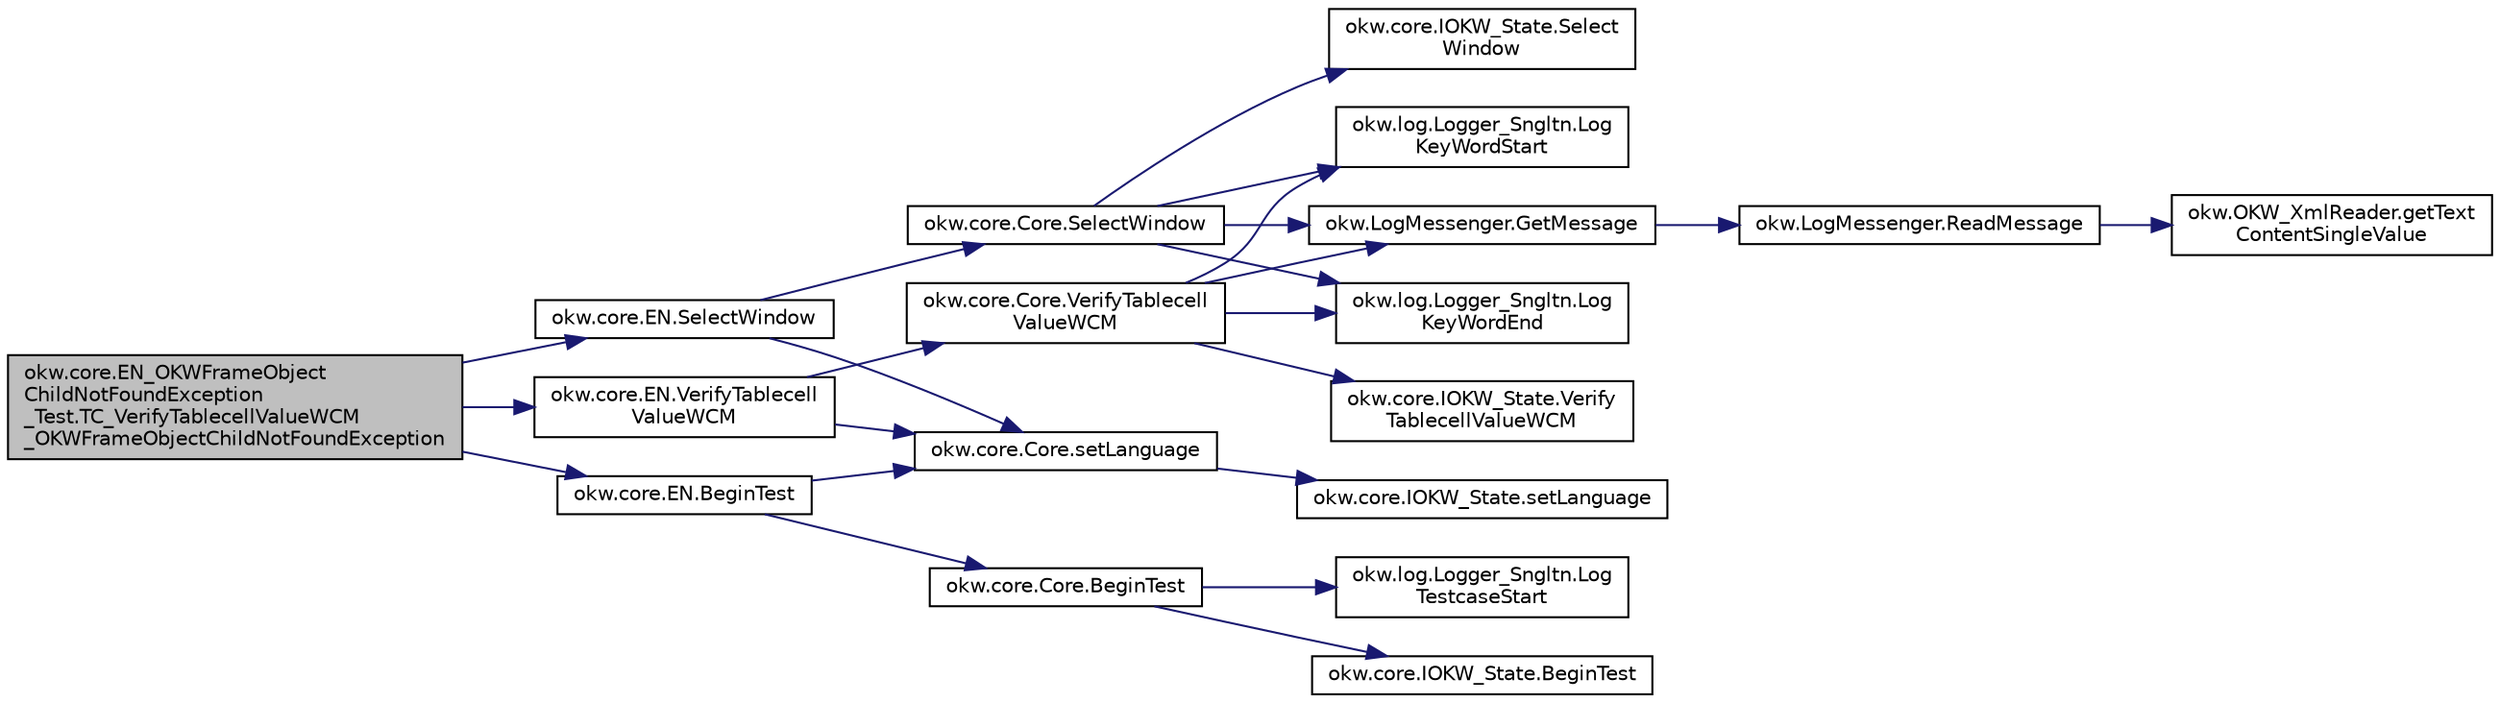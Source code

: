 digraph "okw.core.EN_OKWFrameObjectChildNotFoundException_Test.TC_VerifyTablecellValueWCM_OKWFrameObjectChildNotFoundException"
{
 // INTERACTIVE_SVG=YES
 // LATEX_PDF_SIZE
  edge [fontname="Helvetica",fontsize="10",labelfontname="Helvetica",labelfontsize="10"];
  node [fontname="Helvetica",fontsize="10",shape=record];
  rankdir="LR";
  Node494 [label="okw.core.EN_OKWFrameObject\lChildNotFoundException\l_Test.TC_VerifyTablecellValueWCM\l_OKWFrameObjectChildNotFoundException",height=0.2,width=0.4,color="black", fillcolor="grey75", style="filled", fontcolor="black",tooltip="Prüft ob die Ausnahme OKWFrameObjectChildNotFoundException durch die VerifyTablecellValueWCM ausgelös..."];
  Node494 -> Node495 [color="midnightblue",fontsize="10",style="solid",fontname="Helvetica"];
  Node495 [label="okw.core.EN.BeginTest",height=0.2,width=0.4,color="black", fillcolor="white", style="filled",URL="$classokw_1_1core_1_1_e_n.html#aef613b0a3e6bb8a9623984db145cae69",tooltip="Markiert den Anfang eines neuen Testfalls."];
  Node495 -> Node496 [color="midnightblue",fontsize="10",style="solid",fontname="Helvetica"];
  Node496 [label="okw.core.Core.setLanguage",height=0.2,width=0.4,color="black", fillcolor="white", style="filled",URL="$classokw_1_1core_1_1_core.html#ab4e0f723d27cb11c944ec4c82c426100",tooltip="Setzt die Sprache auf den gegebenen wert Language."];
  Node496 -> Node497 [color="midnightblue",fontsize="10",style="solid",fontname="Helvetica"];
  Node497 [label="okw.core.IOKW_State.setLanguage",height=0.2,width=0.4,color="black", fillcolor="white", style="filled",URL="$interfaceokw_1_1core_1_1_i_o_k_w___state.html#a866baa0bde08a47418f54d63bdb56097",tooltip="Interne Methode zum setzen der Sprache für die sprachabhängigen Ausgaben der Dokumentation (Log)."];
  Node495 -> Node498 [color="midnightblue",fontsize="10",style="solid",fontname="Helvetica"];
  Node498 [label="okw.core.Core.BeginTest",height=0.2,width=0.4,color="black", fillcolor="white", style="filled",URL="$classokw_1_1core_1_1_core.html#acfefe92468c9eb9e951846372726c4d8",tooltip="Markiert den Anfang eines neuen Testfalls."];
  Node498 -> Node499 [color="midnightblue",fontsize="10",style="solid",fontname="Helvetica"];
  Node499 [label="okw.log.Logger_Sngltn.Log\lTestcaseStart",height=0.2,width=0.4,color="black", fillcolor="white", style="filled",URL="$classokw_1_1log_1_1_logger___sngltn.html#a60f4ad59db847ae61df928f9920f3deb",tooltip="Ausgabe des Testfalls."];
  Node498 -> Node500 [color="midnightblue",fontsize="10",style="solid",fontname="Helvetica"];
  Node500 [label="okw.core.IOKW_State.BeginTest",height=0.2,width=0.4,color="black", fillcolor="white", style="filled",URL="$interfaceokw_1_1core_1_1_i_o_k_w___state.html#ae5480ddb1fc37eade5d899d335bc4b13",tooltip="Markiert den Anfang eines neuen Testfalls."];
  Node494 -> Node501 [color="midnightblue",fontsize="10",style="solid",fontname="Helvetica"];
  Node501 [label="okw.core.EN.SelectWindow",height=0.2,width=0.4,color="black", fillcolor="white", style="filled",URL="$classokw_1_1core_1_1_e_n.html#a2b61c2b39a9cfdbdfd25fe0e3d43785b",tooltip="Setzt den Kontext auf das gegebene Fenster."];
  Node501 -> Node496 [color="midnightblue",fontsize="10",style="solid",fontname="Helvetica"];
  Node501 -> Node502 [color="midnightblue",fontsize="10",style="solid",fontname="Helvetica"];
  Node502 [label="okw.core.Core.SelectWindow",height=0.2,width=0.4,color="black", fillcolor="white", style="filled",URL="$classokw_1_1core_1_1_core.html#a6a68660eb5e34965522896e2a5c48314",tooltip="Setzt den Kontext auf das gegebene Fenster."];
  Node502 -> Node503 [color="midnightblue",fontsize="10",style="solid",fontname="Helvetica"];
  Node503 [label="okw.log.Logger_Sngltn.Log\lKeyWordStart",height=0.2,width=0.4,color="black", fillcolor="white", style="filled",URL="$classokw_1_1log_1_1_logger___sngltn.html#a70ec25e200e00ecefc544e8fd371d2ef",tooltip="Ausgabe eines Schlüsselwortes."];
  Node502 -> Node504 [color="midnightblue",fontsize="10",style="solid",fontname="Helvetica"];
  Node504 [label="okw.LogMessenger.GetMessage",height=0.2,width=0.4,color="black", fillcolor="white", style="filled",URL="$classokw_1_1_log_messenger.html#af225d1f037d47b3b085175c09d78bdd2",tooltip="Holt die Log-Meldung für MethodeNmae/Textkey ohne weitere Parameter."];
  Node504 -> Node505 [color="midnightblue",fontsize="10",style="solid",fontname="Helvetica"];
  Node505 [label="okw.LogMessenger.ReadMessage",height=0.2,width=0.4,color="black", fillcolor="white", style="filled",URL="$classokw_1_1_log_messenger.html#a530cd6ab82ec82a04206a2e976ec06e3",tooltip="Interne Kernfunktion holt die Log-Meldung mit Platzhaltern aus der XML-Datei."];
  Node505 -> Node506 [color="midnightblue",fontsize="10",style="solid",fontname="Helvetica"];
  Node506 [label="okw.OKW_XmlReader.getText\lContentSingleValue",height=0.2,width=0.4,color="black", fillcolor="white", style="filled",URL="$classokw_1_1_o_k_w___xml_reader.html#ab920b5335a2e1429c14cc5f8e79f39eb",tooltip="Lies den TextContent eines Tag."];
  Node502 -> Node507 [color="midnightblue",fontsize="10",style="solid",fontname="Helvetica"];
  Node507 [label="okw.core.IOKW_State.Select\lWindow",height=0.2,width=0.4,color="black", fillcolor="white", style="filled",URL="$interfaceokw_1_1core_1_1_i_o_k_w___state.html#ad4fc9610ed5b1176590a45b55e6ac7f0",tooltip="Setzt den Kontext auf das gegebene Fenster."];
  Node502 -> Node508 [color="midnightblue",fontsize="10",style="solid",fontname="Helvetica"];
  Node508 [label="okw.log.Logger_Sngltn.Log\lKeyWordEnd",height=0.2,width=0.4,color="black", fillcolor="white", style="filled",URL="$classokw_1_1log_1_1_logger___sngltn.html#aa7d2da98631d21644da70c187f03155e",tooltip="LogKeyWordEnd:"];
  Node494 -> Node509 [color="midnightblue",fontsize="10",style="solid",fontname="Helvetica"];
  Node509 [label="okw.core.EN.VerifyTablecell\lValueWCM",height=0.2,width=0.4,color="black", fillcolor="white", style="filled",URL="$classokw_1_1core_1_1_e_n.html#aae92a9bb1e550b16be588fbd38c39038",tooltip="Vergleicht den Inhalt der gegebenen Tabellenzelle mit dem erwarteten Wert."];
  Node509 -> Node496 [color="midnightblue",fontsize="10",style="solid",fontname="Helvetica"];
  Node509 -> Node510 [color="midnightblue",fontsize="10",style="solid",fontname="Helvetica"];
  Node510 [label="okw.core.Core.VerifyTablecell\lValueWCM",height=0.2,width=0.4,color="black", fillcolor="white", style="filled",URL="$classokw_1_1core_1_1_core.html#add884d5c22a8a05b762e3bc06a7ed02a",tooltip="Vergleicht den Inhalt der gegebenen Tabellenzelle mit dem erwarteten Wert."];
  Node510 -> Node503 [color="midnightblue",fontsize="10",style="solid",fontname="Helvetica"];
  Node510 -> Node504 [color="midnightblue",fontsize="10",style="solid",fontname="Helvetica"];
  Node510 -> Node511 [color="midnightblue",fontsize="10",style="solid",fontname="Helvetica"];
  Node511 [label="okw.core.IOKW_State.Verify\lTablecellValueWCM",height=0.2,width=0.4,color="black", fillcolor="white", style="filled",URL="$interfaceokw_1_1core_1_1_i_o_k_w___state.html#a3f9d14b5445fc5a5432483c302baf2c4",tooltip="Vergleicht den Inhalt der gegebenen Tabellenzelle mit dem erwarteten Wert."];
  Node510 -> Node508 [color="midnightblue",fontsize="10",style="solid",fontname="Helvetica"];
}
